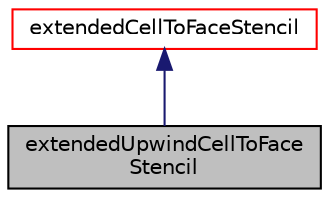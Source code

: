 digraph "extendedUpwindCellToFaceStencil"
{
  bgcolor="transparent";
  edge [fontname="Helvetica",fontsize="10",labelfontname="Helvetica",labelfontsize="10"];
  node [fontname="Helvetica",fontsize="10",shape=record];
  Node1 [label="extendedUpwindCellToFace\lStencil",height=0.2,width=0.4,color="black", fillcolor="grey75", style="filled", fontcolor="black"];
  Node2 -> Node1 [dir="back",color="midnightblue",fontsize="10",style="solid",fontname="Helvetica"];
  Node2 [label="extendedCellToFaceStencil",height=0.2,width=0.4,color="red",URL="$a00707.html",tooltip="Calculates/constains the extended cell-to-face stencil. "];
}
